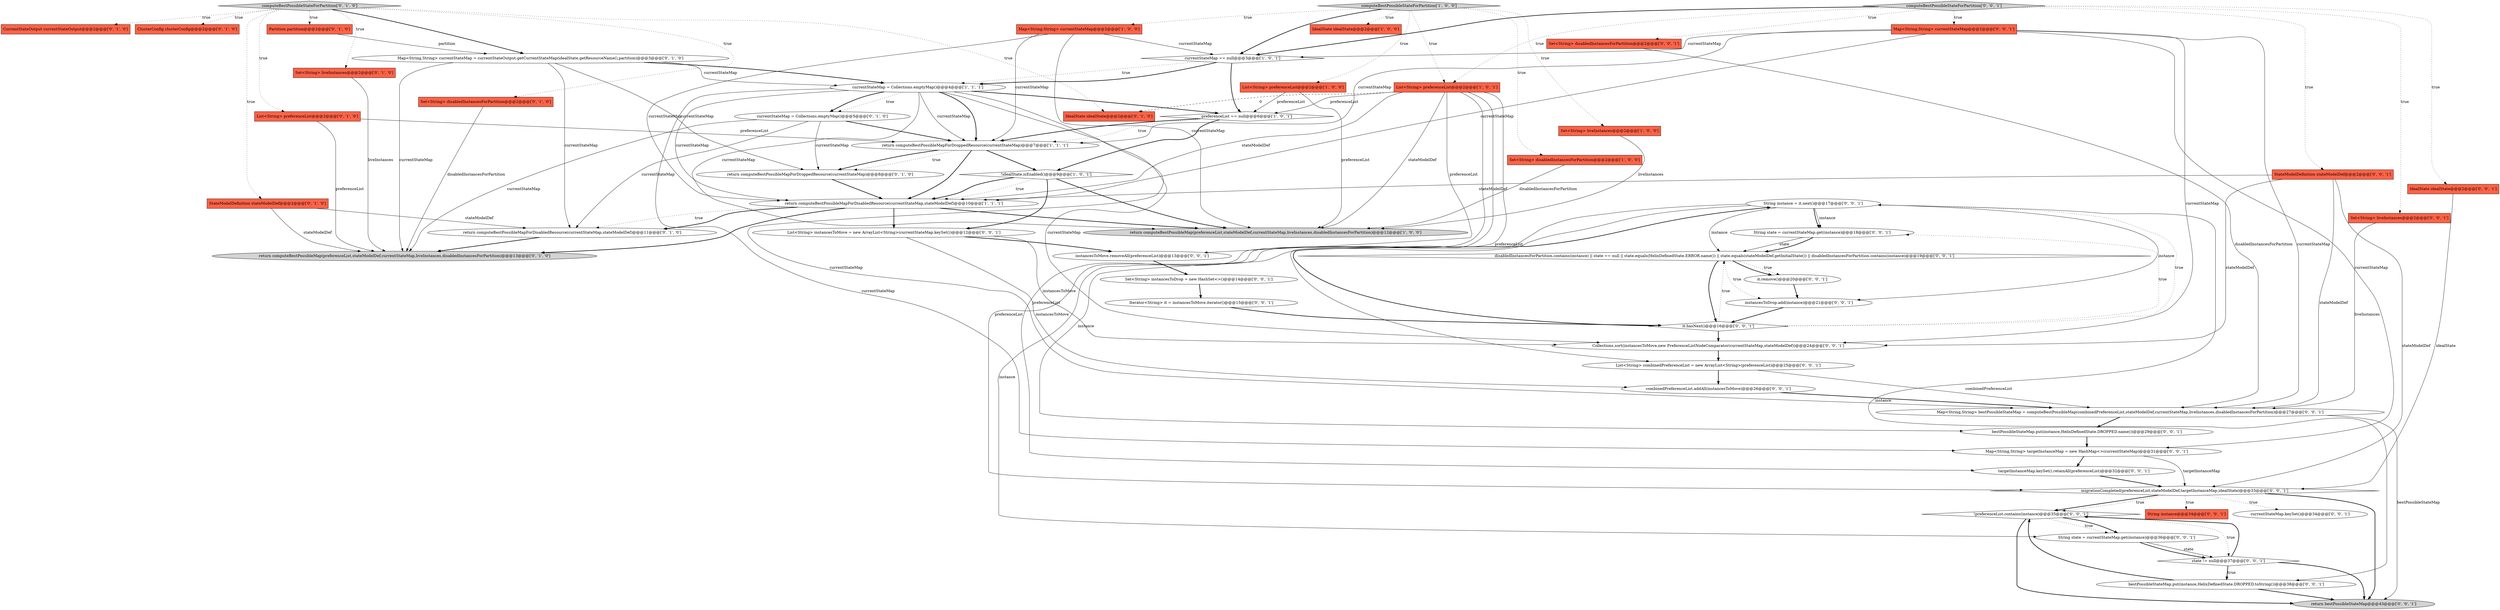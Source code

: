 digraph {
33 [style = filled, label = "Set<String> disabledInstancesForPartition@@@2@@@['0', '0', '1']", fillcolor = tomato, shape = box image = "AAA0AAABBB3BBB"];
11 [style = filled, label = "return computeBestPossibleMap(preferenceList,stateModelDef,currentStateMap,liveInstances,disabledInstancesForPartition)@@@12@@@['1', '0', '0']", fillcolor = lightgray, shape = ellipse image = "AAA0AAABBB1BBB"];
22 [style = filled, label = "Set<String> liveInstances@@@2@@@['0', '1', '0']", fillcolor = tomato, shape = box image = "AAA0AAABBB2BBB"];
41 [style = filled, label = "currentStateMap.keySet()@@@34@@@['0', '0', '1']", fillcolor = white, shape = ellipse image = "AAA0AAABBB3BBB"];
19 [style = filled, label = "return computeBestPossibleMap(preferenceList,stateModelDef,currentStateMap,liveInstances,disabledInstancesForPartition)@@@13@@@['0', '1', '0']", fillcolor = lightgray, shape = ellipse image = "AAA0AAABBB2BBB"];
23 [style = filled, label = "StateModelDefinition stateModelDef@@@2@@@['0', '1', '0']", fillcolor = tomato, shape = box image = "AAA0AAABBB2BBB"];
28 [style = filled, label = "Iterator<String> it = instancesToMove.iterator()@@@15@@@['0', '0', '1']", fillcolor = white, shape = ellipse image = "AAA0AAABBB3BBB"];
52 [style = filled, label = "it.hasNext()@@@16@@@['0', '0', '1']", fillcolor = white, shape = diamond image = "AAA0AAABBB3BBB"];
16 [style = filled, label = "Partition partition@@@2@@@['0', '1', '0']", fillcolor = tomato, shape = box image = "AAA0AAABBB2BBB"];
42 [style = filled, label = "computeBestPossibleStateForPartition['0', '0', '1']", fillcolor = lightgray, shape = diamond image = "AAA0AAABBB3BBB"];
9 [style = filled, label = "List<String> preferenceList@@@2@@@['1', '0', '1']", fillcolor = tomato, shape = box image = "AAA0AAABBB1BBB"];
12 [style = filled, label = "currentStateMap = Collections.emptyMap()@@@4@@@['1', '1', '1']", fillcolor = white, shape = ellipse image = "AAA0AAABBB1BBB"];
34 [style = filled, label = "String state = currentStateMap.get(instance)@@@36@@@['0', '0', '1']", fillcolor = white, shape = ellipse image = "AAA0AAABBB3BBB"];
55 [style = filled, label = "Set<String> instancesToDrop = new HashSet<>()@@@14@@@['0', '0', '1']", fillcolor = white, shape = ellipse image = "AAA0AAABBB3BBB"];
15 [style = filled, label = "return computeBestPossibleMapForDroppedResource(currentStateMap)@@@8@@@['0', '1', '0']", fillcolor = white, shape = ellipse image = "AAA0AAABBB2BBB"];
0 [style = filled, label = "return computeBestPossibleMapForDroppedResource(currentStateMap)@@@7@@@['1', '1', '1']", fillcolor = white, shape = ellipse image = "AAA0AAABBB1BBB"];
53 [style = filled, label = "String state = currentStateMap.get(instance)@@@18@@@['0', '0', '1']", fillcolor = white, shape = ellipse image = "AAA0AAABBB3BBB"];
6 [style = filled, label = "computeBestPossibleStateForPartition['1', '0', '0']", fillcolor = lightgray, shape = diamond image = "AAA0AAABBB1BBB"];
5 [style = filled, label = "preferenceList == null@@@6@@@['1', '0', '1']", fillcolor = white, shape = diamond image = "AAA0AAABBB1BBB"];
35 [style = filled, label = "IdealState idealState@@@2@@@['0', '0', '1']", fillcolor = tomato, shape = box image = "AAA0AAABBB3BBB"];
36 [style = filled, label = "migrationCompleted(preferenceList,stateModelDef,targetInstanceMap,idealState)@@@33@@@['0', '0', '1']", fillcolor = white, shape = diamond image = "AAA0AAABBB3BBB"];
54 [style = filled, label = "bestPossibleStateMap.put(instance,HelixDefinedState.DROPPED.name())@@@29@@@['0', '0', '1']", fillcolor = white, shape = ellipse image = "AAA0AAABBB3BBB"];
57 [style = filled, label = "bestPossibleStateMap.put(instance,HelixDefinedState.DROPPED.toString())@@@38@@@['0', '0', '1']", fillcolor = white, shape = ellipse image = "AAA0AAABBB3BBB"];
27 [style = filled, label = "currentStateMap = Collections.emptyMap()@@@5@@@['0', '1', '0']", fillcolor = white, shape = ellipse image = "AAA0AAABBB2BBB"];
20 [style = filled, label = "Set<String> disabledInstancesForPartition@@@2@@@['0', '1', '0']", fillcolor = tomato, shape = box image = "AAA0AAABBB2BBB"];
2 [style = filled, label = "Set<String> liveInstances@@@2@@@['1', '0', '0']", fillcolor = tomato, shape = box image = "AAA0AAABBB1BBB"];
44 [style = filled, label = "targetInstanceMap.keySet().retainAll(preferenceList)@@@32@@@['0', '0', '1']", fillcolor = white, shape = ellipse image = "AAA0AAABBB3BBB"];
8 [style = filled, label = "IdealState idealState@@@2@@@['1', '0', '0']", fillcolor = tomato, shape = box image = "AAA0AAABBB1BBB"];
24 [style = filled, label = "IdealState idealState@@@2@@@['0', '1', '0']", fillcolor = tomato, shape = box image = "AAA1AAABBB2BBB"];
40 [style = filled, label = "disabledInstancesForPartition.contains(instance) || state == null || state.equals(HelixDefinedState.ERROR.name()) || state.equals(stateModelDef.getInitialState()) || disabledInstancesForPartition.contains(instance)@@@19@@@['0', '0', '1']", fillcolor = white, shape = diamond image = "AAA0AAABBB3BBB"];
32 [style = filled, label = "Map<String,String> targetInstanceMap = new HashMap<>(currentStateMap)@@@31@@@['0', '0', '1']", fillcolor = white, shape = ellipse image = "AAA0AAABBB3BBB"];
58 [style = filled, label = "instancesToDrop.add(instance)@@@21@@@['0', '0', '1']", fillcolor = white, shape = ellipse image = "AAA0AAABBB3BBB"];
7 [style = filled, label = "Map<String,String> currentStateMap@@@2@@@['1', '0', '0']", fillcolor = tomato, shape = box image = "AAA0AAABBB1BBB"];
4 [style = filled, label = "List<String> preferenceList@@@2@@@['1', '0', '0']", fillcolor = tomato, shape = box image = "AAA0AAABBB1BBB"];
14 [style = filled, label = "return computeBestPossibleMapForDisabledResource(currentStateMap,stateModelDef)@@@11@@@['0', '1', '0']", fillcolor = white, shape = ellipse image = "AAA0AAABBB2BBB"];
3 [style = filled, label = "Set<String> disabledInstancesForPartition@@@2@@@['1', '0', '0']", fillcolor = tomato, shape = box image = "AAA0AAABBB1BBB"];
31 [style = filled, label = "return bestPossibleStateMap@@@43@@@['0', '0', '1']", fillcolor = lightgray, shape = ellipse image = "AAA0AAABBB3BBB"];
43 [style = filled, label = "List<String> instancesToMove = new ArrayList<String>(currentStateMap.keySet())@@@12@@@['0', '0', '1']", fillcolor = white, shape = ellipse image = "AAA0AAABBB3BBB"];
13 [style = filled, label = "return computeBestPossibleMapForDisabledResource(currentStateMap,stateModelDef)@@@10@@@['1', '1', '1']", fillcolor = white, shape = ellipse image = "AAA0AAABBB1BBB"];
51 [style = filled, label = "Map<String,String> bestPossibleStateMap = computeBestPossibleMap(combinedPreferenceList,stateModelDef,currentStateMap,liveInstances,disabledInstancesForPartition)@@@27@@@['0', '0', '1']", fillcolor = white, shape = ellipse image = "AAA0AAABBB3BBB"];
26 [style = filled, label = "computeBestPossibleStateForPartition['0', '1', '0']", fillcolor = lightgray, shape = diamond image = "AAA0AAABBB2BBB"];
25 [style = filled, label = "Map<String,String> currentStateMap = currentStateOutput.getCurrentStateMap(idealState.getResourceName(),partition)@@@3@@@['0', '1', '0']", fillcolor = white, shape = ellipse image = "AAA1AAABBB2BBB"];
48 [style = filled, label = "Collections.sort(instancesToMove,new PreferenceListNodeComparator(currentStateMap,stateModelDef))@@@24@@@['0', '0', '1']", fillcolor = white, shape = ellipse image = "AAA0AAABBB3BBB"];
10 [style = filled, label = "currentStateMap == null@@@3@@@['1', '0', '1']", fillcolor = white, shape = diamond image = "AAA0AAABBB1BBB"];
56 [style = filled, label = "combinedPreferenceList.addAll(instancesToMove)@@@26@@@['0', '0', '1']", fillcolor = white, shape = ellipse image = "AAA0AAABBB3BBB"];
38 [style = filled, label = "Map<String,String> currentStateMap@@@2@@@['0', '0', '1']", fillcolor = tomato, shape = box image = "AAA0AAABBB3BBB"];
29 [style = filled, label = "it.remove()@@@20@@@['0', '0', '1']", fillcolor = white, shape = ellipse image = "AAA0AAABBB3BBB"];
50 [style = filled, label = "Set<String> liveInstances@@@2@@@['0', '0', '1']", fillcolor = tomato, shape = box image = "AAA0AAABBB3BBB"];
45 [style = filled, label = "state != null@@@37@@@['0', '0', '1']", fillcolor = white, shape = diamond image = "AAA0AAABBB3BBB"];
1 [style = filled, label = "!idealState.isEnabled()@@@9@@@['1', '0', '1']", fillcolor = white, shape = diamond image = "AAA0AAABBB1BBB"];
30 [style = filled, label = "!preferenceList.contains(instance)@@@35@@@['0', '0', '1']", fillcolor = white, shape = diamond image = "AAA0AAABBB3BBB"];
47 [style = filled, label = "instancesToMove.removeAll(preferenceList)@@@13@@@['0', '0', '1']", fillcolor = white, shape = ellipse image = "AAA0AAABBB3BBB"];
37 [style = filled, label = "List<String> combinedPreferenceList = new ArrayList<String>(preferenceList)@@@25@@@['0', '0', '1']", fillcolor = white, shape = ellipse image = "AAA0AAABBB3BBB"];
21 [style = filled, label = "CurrentStateOutput currentStateOutput@@@2@@@['0', '1', '0']", fillcolor = tomato, shape = box image = "AAA0AAABBB2BBB"];
39 [style = filled, label = "String instance = it.next()@@@17@@@['0', '0', '1']", fillcolor = white, shape = ellipse image = "AAA0AAABBB3BBB"];
46 [style = filled, label = "StateModelDefinition stateModelDef@@@2@@@['0', '0', '1']", fillcolor = tomato, shape = box image = "AAA0AAABBB3BBB"];
49 [style = filled, label = "String instance@@@34@@@['0', '0', '1']", fillcolor = tomato, shape = box image = "AAA0AAABBB3BBB"];
18 [style = filled, label = "ClusterConfig clusterConfig@@@2@@@['0', '1', '0']", fillcolor = tomato, shape = box image = "AAA0AAABBB2BBB"];
17 [style = filled, label = "List<String> preferenceList@@@2@@@['0', '1', '0']", fillcolor = tomato, shape = box image = "AAA0AAABBB2BBB"];
25->15 [style = solid, label="currentStateMap"];
12->27 [style = bold, label=""];
46->51 [style = solid, label="stateModelDef"];
10->12 [style = dotted, label="true"];
53->40 [style = solid, label="state"];
36->30 [style = bold, label=""];
5->1 [style = bold, label=""];
9->36 [style = solid, label="preferenceList"];
51->54 [style = bold, label=""];
14->19 [style = bold, label=""];
25->12 [style = bold, label=""];
7->0 [style = solid, label="currentStateMap"];
17->0 [style = solid, label="preferenceList"];
26->23 [style = dotted, label="true"];
12->0 [style = solid, label="currentStateMap"];
1->11 [style = bold, label=""];
26->16 [style = dotted, label="true"];
27->15 [style = solid, label="currentStateMap"];
4->11 [style = solid, label="preferenceList"];
35->36 [style = solid, label="idealState"];
34->45 [style = solid, label="state"];
6->4 [style = dotted, label="true"];
42->33 [style = dotted, label="true"];
13->11 [style = bold, label=""];
0->15 [style = bold, label=""];
26->25 [style = bold, label=""];
27->19 [style = solid, label="currentStateMap"];
39->57 [style = solid, label="instance"];
42->9 [style = dotted, label="true"];
30->34 [style = dotted, label="true"];
15->13 [style = bold, label=""];
12->51 [style = solid, label="currentStateMap"];
29->58 [style = bold, label=""];
54->32 [style = bold, label=""];
40->58 [style = dotted, label="true"];
9->24 [style = dashed, label="0"];
47->55 [style = bold, label=""];
9->44 [style = solid, label="preferenceList"];
52->39 [style = dotted, label="true"];
10->5 [style = bold, label=""];
9->37 [style = solid, label="preferenceList"];
38->32 [style = solid, label="currentStateMap"];
5->0 [style = dotted, label="true"];
12->0 [style = bold, label=""];
36->41 [style = dotted, label="true"];
42->10 [style = bold, label=""];
12->27 [style = dotted, label="true"];
12->48 [style = solid, label="currentStateMap"];
26->21 [style = dotted, label="true"];
40->29 [style = dotted, label="true"];
9->11 [style = solid, label="stateModelDef"];
40->52 [style = bold, label=""];
3->11 [style = solid, label="disabledInstancesForPartition"];
38->10 [style = solid, label="currentStateMap"];
53->40 [style = bold, label=""];
37->56 [style = bold, label=""];
38->51 [style = solid, label="currentStateMap"];
12->32 [style = solid, label="currentStateMap"];
13->43 [style = bold, label=""];
52->39 [style = bold, label=""];
30->31 [style = bold, label=""];
45->31 [style = bold, label=""];
55->28 [style = bold, label=""];
7->13 [style = solid, label="currentStateMap"];
1->13 [style = dotted, label="true"];
0->15 [style = dotted, label="true"];
38->13 [style = solid, label="currentStateMap"];
4->5 [style = solid, label="preferenceList"];
43->56 [style = solid, label="instancesToMove"];
13->14 [style = dotted, label="true"];
26->22 [style = dotted, label="true"];
25->12 [style = solid, label="currentStateMap"];
26->17 [style = dotted, label="true"];
27->14 [style = solid, label="currentStateMap"];
1->13 [style = bold, label=""];
30->34 [style = bold, label=""];
56->51 [style = bold, label=""];
39->40 [style = solid, label="instance"];
17->19 [style = solid, label="preferenceList"];
37->51 [style = solid, label="combinedPreferenceList"];
13->19 [style = bold, label=""];
6->7 [style = dotted, label="true"];
7->11 [style = solid, label="currentStateMap"];
28->52 [style = bold, label=""];
34->45 [style = bold, label=""];
45->30 [style = bold, label=""];
12->11 [style = solid, label="currentStateMap"];
39->53 [style = solid, label="instance"];
42->35 [style = dotted, label="true"];
46->48 [style = solid, label="stateModelDef"];
9->13 [style = solid, label="stateModelDef"];
39->34 [style = solid, label="instance"];
42->46 [style = dotted, label="true"];
6->8 [style = dotted, label="true"];
48->37 [style = bold, label=""];
23->14 [style = solid, label="stateModelDef"];
26->24 [style = dotted, label="true"];
7->10 [style = solid, label="currentStateMap"];
43->48 [style = solid, label="instancesToMove"];
52->48 [style = bold, label=""];
40->29 [style = bold, label=""];
6->9 [style = dotted, label="true"];
39->58 [style = solid, label="instance"];
52->53 [style = dotted, label="true"];
57->30 [style = bold, label=""];
36->49 [style = dotted, label="true"];
38->48 [style = solid, label="currentStateMap"];
1->43 [style = bold, label=""];
39->54 [style = solid, label="instance"];
32->36 [style = solid, label="targetInstanceMap"];
45->57 [style = bold, label=""];
46->36 [style = solid, label="stateModelDef"];
20->19 [style = solid, label="disabledInstancesForPartition"];
2->11 [style = solid, label="liveInstances"];
46->13 [style = solid, label="stateModelDef"];
36->30 [style = dotted, label="true"];
51->31 [style = solid, label="bestPossibleStateMap"];
9->5 [style = solid, label="preferenceList"];
27->0 [style = bold, label=""];
57->31 [style = bold, label=""];
25->19 [style = solid, label="currentStateMap"];
9->47 [style = solid, label="preferenceList"];
23->19 [style = solid, label="stateModelDef"];
26->18 [style = dotted, label="true"];
43->47 [style = bold, label=""];
0->13 [style = bold, label=""];
0->1 [style = bold, label=""];
38->0 [style = solid, label="currentStateMap"];
10->12 [style = bold, label=""];
6->10 [style = bold, label=""];
22->19 [style = solid, label="liveInstances"];
12->5 [style = bold, label=""];
33->51 [style = solid, label="disabledInstancesForPartition"];
5->0 [style = bold, label=""];
58->52 [style = bold, label=""];
36->31 [style = bold, label=""];
39->53 [style = bold, label=""];
16->25 [style = solid, label="partition"];
45->57 [style = dotted, label="true"];
42->38 [style = dotted, label="true"];
6->3 [style = dotted, label="true"];
30->45 [style = dotted, label="true"];
32->44 [style = bold, label=""];
26->20 [style = dotted, label="true"];
6->2 [style = dotted, label="true"];
25->14 [style = solid, label="currentStateMap"];
44->36 [style = bold, label=""];
13->14 [style = bold, label=""];
12->13 [style = solid, label="currentStateMap"];
42->50 [style = dotted, label="true"];
52->40 [style = dotted, label="true"];
50->51 [style = solid, label="liveInstances"];
}
